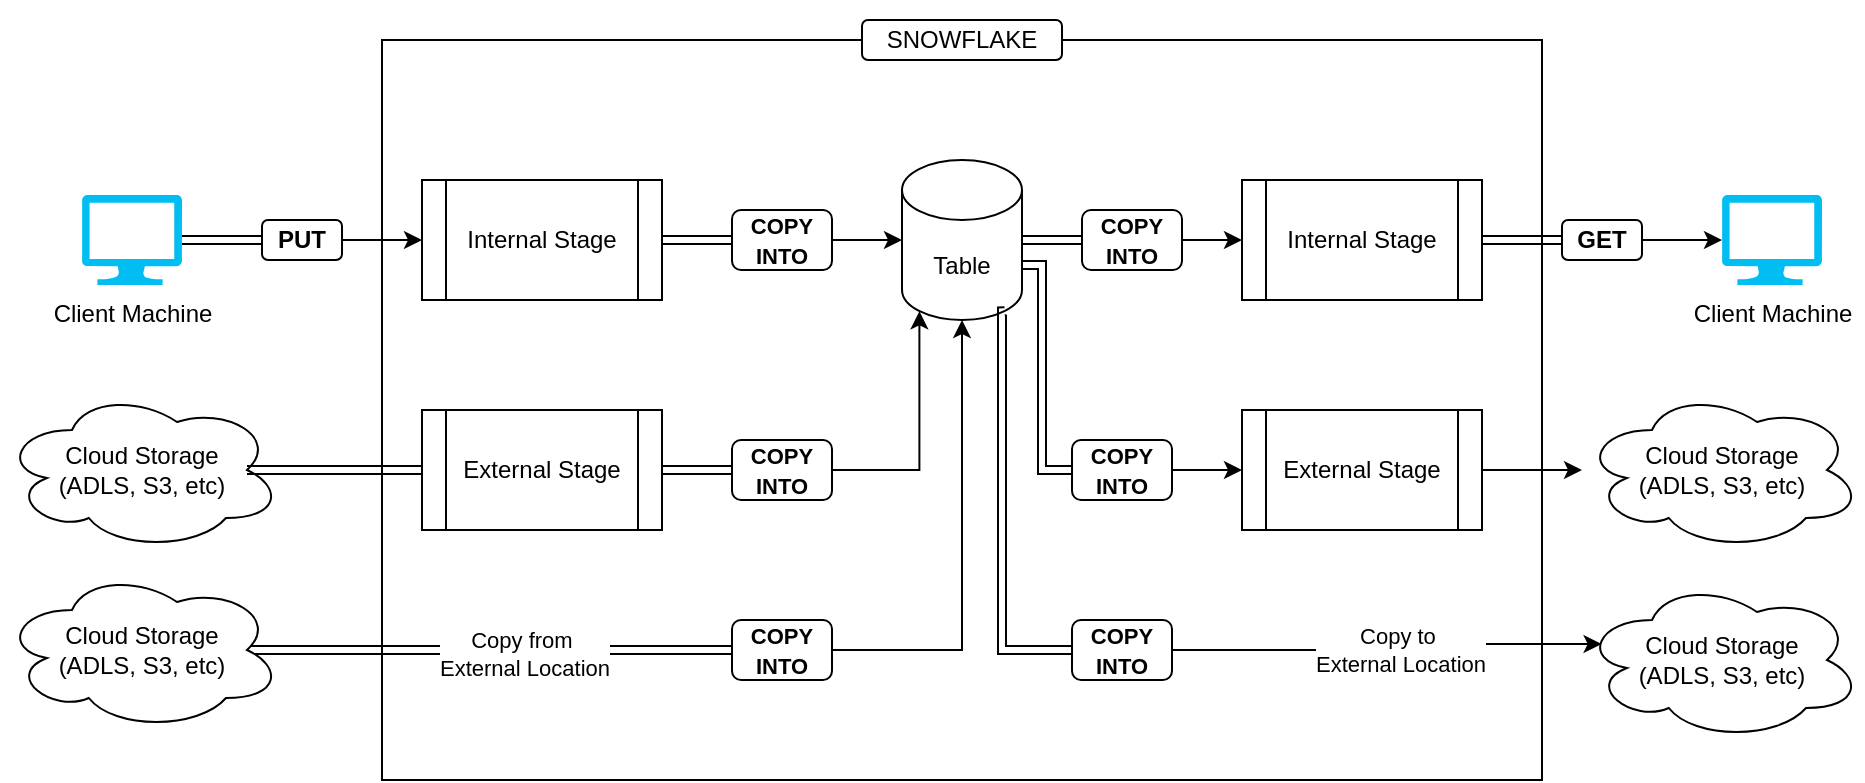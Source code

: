 <mxfile version="24.6.4" type="github">
  <diagram name="Page-1" id="io0lHh7FbKfppIq_mu3F">
    <mxGraphModel dx="1354" dy="629" grid="0" gridSize="10" guides="1" tooltips="1" connect="1" arrows="1" fold="1" page="0" pageScale="1" pageWidth="850" pageHeight="1100" math="0" shadow="0">
      <root>
        <mxCell id="0" />
        <mxCell id="1" parent="0" />
        <mxCell id="u2mXcL9s0hkmE5oBHinV-46" value="" style="group" vertex="1" connectable="0" parent="1">
          <mxGeometry x="200" y="180" width="740" height="370" as="geometry" />
        </mxCell>
        <mxCell id="u2mXcL9s0hkmE5oBHinV-32" value="" style="rounded=0;whiteSpace=wrap;html=1;" vertex="1" parent="u2mXcL9s0hkmE5oBHinV-46">
          <mxGeometry y="20" width="580" height="370" as="geometry" />
        </mxCell>
        <mxCell id="u2mXcL9s0hkmE5oBHinV-23" value="SNOWFLAKE" style="rounded=1;whiteSpace=wrap;html=1;" vertex="1" parent="u2mXcL9s0hkmE5oBHinV-46">
          <mxGeometry x="240" y="10" width="100" height="20" as="geometry" />
        </mxCell>
        <mxCell id="u2mXcL9s0hkmE5oBHinV-57" value="&lt;b&gt;&lt;font style=&quot;font-size: 11px;&quot;&gt;COPY INTO&lt;/font&gt;&lt;/b&gt;" style="rounded=1;whiteSpace=wrap;html=1;" vertex="1" parent="u2mXcL9s0hkmE5oBHinV-46">
          <mxGeometry x="175" y="220" width="50" height="30" as="geometry" />
        </mxCell>
        <mxCell id="u2mXcL9s0hkmE5oBHinV-58" value="&lt;b&gt;&lt;font style=&quot;font-size: 11px;&quot;&gt;COPY INTO&lt;/font&gt;&lt;/b&gt;" style="rounded=1;whiteSpace=wrap;html=1;" vertex="1" parent="u2mXcL9s0hkmE5oBHinV-46">
          <mxGeometry x="345" y="220" width="50" height="30" as="geometry" />
        </mxCell>
        <mxCell id="u2mXcL9s0hkmE5oBHinV-59" value="" style="edgeStyle=orthogonalEdgeStyle;rounded=0;orthogonalLoop=1;jettySize=auto;html=1;shape=link;exitX=0.875;exitY=0.5;exitDx=0;exitDy=0;exitPerimeter=0;" edge="1" parent="u2mXcL9s0hkmE5oBHinV-46" source="u2mXcL9s0hkmE5oBHinV-63" target="u2mXcL9s0hkmE5oBHinV-57">
          <mxGeometry relative="1" as="geometry">
            <mxPoint x="-50" y="235" as="sourcePoint" />
            <mxPoint x="234" y="235" as="targetPoint" />
          </mxGeometry>
        </mxCell>
        <mxCell id="u2mXcL9s0hkmE5oBHinV-60" value="&lt;div&gt;Cloud Storage&lt;/div&gt;&lt;div&gt;(ADLS, S3, etc)&lt;/div&gt;" style="ellipse;shape=cloud;whiteSpace=wrap;html=1;" vertex="1" parent="u2mXcL9s0hkmE5oBHinV-46">
          <mxGeometry x="-190" y="195" width="140" height="80" as="geometry" />
        </mxCell>
        <mxCell id="u2mXcL9s0hkmE5oBHinV-61" value="&lt;div&gt;Cloud Storage&lt;br&gt;&lt;/div&gt;&lt;div&gt;(ADLS, S3, etc)&lt;/div&gt;" style="ellipse;shape=cloud;whiteSpace=wrap;html=1;" vertex="1" parent="u2mXcL9s0hkmE5oBHinV-46">
          <mxGeometry x="600" y="195" width="140" height="80" as="geometry" />
        </mxCell>
        <mxCell id="u2mXcL9s0hkmE5oBHinV-62" style="edgeStyle=orthogonalEdgeStyle;rounded=0;orthogonalLoop=1;jettySize=auto;html=1;entryX=0;entryY=0.5;entryDx=0;entryDy=0;" edge="1" parent="u2mXcL9s0hkmE5oBHinV-46" source="u2mXcL9s0hkmE5oBHinV-58" target="u2mXcL9s0hkmE5oBHinV-68">
          <mxGeometry relative="1" as="geometry" />
        </mxCell>
        <mxCell id="u2mXcL9s0hkmE5oBHinV-49" value="&lt;b&gt;&lt;font style=&quot;font-size: 11px;&quot;&gt;COPY INTO&lt;/font&gt;&lt;/b&gt;" style="rounded=1;whiteSpace=wrap;html=1;" vertex="1" parent="u2mXcL9s0hkmE5oBHinV-46">
          <mxGeometry x="175" y="310" width="50" height="30" as="geometry" />
        </mxCell>
        <mxCell id="u2mXcL9s0hkmE5oBHinV-51" value="&lt;b&gt;&lt;font style=&quot;font-size: 11px;&quot;&gt;COPY INTO&lt;/font&gt;&lt;/b&gt;" style="rounded=1;whiteSpace=wrap;html=1;" vertex="1" parent="u2mXcL9s0hkmE5oBHinV-46">
          <mxGeometry x="345" y="310" width="50" height="30" as="geometry" />
        </mxCell>
        <mxCell id="u2mXcL9s0hkmE5oBHinV-48" value="" style="edgeStyle=orthogonalEdgeStyle;rounded=0;orthogonalLoop=1;jettySize=auto;html=1;shape=link;exitX=0.875;exitY=0.5;exitDx=0;exitDy=0;exitPerimeter=0;" edge="1" parent="u2mXcL9s0hkmE5oBHinV-46" target="u2mXcL9s0hkmE5oBHinV-49" source="u2mXcL9s0hkmE5oBHinV-50">
          <mxGeometry relative="1" as="geometry">
            <mxPoint x="-50" y="325" as="sourcePoint" />
            <mxPoint x="234" y="325" as="targetPoint" />
          </mxGeometry>
        </mxCell>
        <mxCell id="u2mXcL9s0hkmE5oBHinV-70" value="Copy from&amp;nbsp;&lt;div&gt;External Location&lt;/div&gt;" style="edgeLabel;html=1;align=center;verticalAlign=middle;resizable=0;points=[];" vertex="1" connectable="0" parent="u2mXcL9s0hkmE5oBHinV-48">
          <mxGeometry x="0.144" y="-2" relative="1" as="geometry">
            <mxPoint as="offset" />
          </mxGeometry>
        </mxCell>
        <mxCell id="u2mXcL9s0hkmE5oBHinV-50" value="&lt;div&gt;Cloud Storage&lt;/div&gt;&lt;div&gt;(ADLS, S3, etc)&lt;/div&gt;" style="ellipse;shape=cloud;whiteSpace=wrap;html=1;" vertex="1" parent="u2mXcL9s0hkmE5oBHinV-46">
          <mxGeometry x="-190" y="285" width="140" height="80" as="geometry" />
        </mxCell>
        <mxCell id="u2mXcL9s0hkmE5oBHinV-56" style="edgeStyle=orthogonalEdgeStyle;rounded=0;orthogonalLoop=1;jettySize=auto;html=1;entryX=0.07;entryY=0.4;entryDx=0;entryDy=0;entryPerimeter=0;" edge="1" parent="u2mXcL9s0hkmE5oBHinV-46" source="u2mXcL9s0hkmE5oBHinV-51" target="u2mXcL9s0hkmE5oBHinV-53">
          <mxGeometry relative="1" as="geometry" />
        </mxCell>
        <mxCell id="u2mXcL9s0hkmE5oBHinV-71" value="Copy to&amp;nbsp;&lt;div&gt;External Location&lt;/div&gt;" style="edgeLabel;html=1;align=center;verticalAlign=middle;resizable=0;points=[];" vertex="1" connectable="0" parent="u2mXcL9s0hkmE5oBHinV-56">
          <mxGeometry x="0.076" y="-3" relative="1" as="geometry">
            <mxPoint as="offset" />
          </mxGeometry>
        </mxCell>
        <mxCell id="u2mXcL9s0hkmE5oBHinV-53" value="&lt;div&gt;Cloud Storage&lt;br&gt;&lt;/div&gt;&lt;div&gt;(ADLS, S3, etc)&lt;/div&gt;" style="ellipse;shape=cloud;whiteSpace=wrap;html=1;" vertex="1" parent="u2mXcL9s0hkmE5oBHinV-46">
          <mxGeometry x="600" y="290" width="140" height="80" as="geometry" />
        </mxCell>
        <mxCell id="u2mXcL9s0hkmE5oBHinV-63" value="External Stage" style="shape=process;whiteSpace=wrap;html=1;backgroundOutline=1;" vertex="1" parent="u2mXcL9s0hkmE5oBHinV-46">
          <mxGeometry x="20" y="205" width="120" height="60" as="geometry" />
        </mxCell>
        <mxCell id="u2mXcL9s0hkmE5oBHinV-64" value="" style="edgeStyle=orthogonalEdgeStyle;rounded=0;orthogonalLoop=1;jettySize=auto;html=1;shape=link;exitX=0.875;exitY=0.5;exitDx=0;exitDy=0;exitPerimeter=0;" edge="1" parent="u2mXcL9s0hkmE5oBHinV-46" source="u2mXcL9s0hkmE5oBHinV-60" target="u2mXcL9s0hkmE5oBHinV-63">
          <mxGeometry relative="1" as="geometry">
            <mxPoint x="133" y="415" as="sourcePoint" />
            <mxPoint x="365" y="415" as="targetPoint" />
          </mxGeometry>
        </mxCell>
        <mxCell id="u2mXcL9s0hkmE5oBHinV-69" value="" style="edgeStyle=orthogonalEdgeStyle;rounded=0;orthogonalLoop=1;jettySize=auto;html=1;" edge="1" parent="u2mXcL9s0hkmE5oBHinV-46" source="u2mXcL9s0hkmE5oBHinV-68" target="u2mXcL9s0hkmE5oBHinV-61">
          <mxGeometry relative="1" as="geometry" />
        </mxCell>
        <mxCell id="u2mXcL9s0hkmE5oBHinV-68" value="External Stage" style="shape=process;whiteSpace=wrap;html=1;backgroundOutline=1;" vertex="1" parent="u2mXcL9s0hkmE5oBHinV-46">
          <mxGeometry x="430" y="205" width="120" height="60" as="geometry" />
        </mxCell>
        <mxCell id="u2mXcL9s0hkmE5oBHinV-38" value="" style="edgeStyle=orthogonalEdgeStyle;rounded=0;orthogonalLoop=1;jettySize=auto;html=1;shape=link;" edge="1" parent="1" source="u2mXcL9s0hkmE5oBHinV-20" target="u2mXcL9s0hkmE5oBHinV-37">
          <mxGeometry relative="1" as="geometry" />
        </mxCell>
        <mxCell id="u2mXcL9s0hkmE5oBHinV-20" value="Table" style="shape=cylinder3;whiteSpace=wrap;html=1;boundedLbl=1;backgroundOutline=1;size=15;" vertex="1" parent="1">
          <mxGeometry x="460" y="260" width="60" height="80" as="geometry" />
        </mxCell>
        <mxCell id="u2mXcL9s0hkmE5oBHinV-25" style="edgeStyle=orthogonalEdgeStyle;rounded=0;orthogonalLoop=1;jettySize=auto;html=1;" edge="1" parent="1" source="u2mXcL9s0hkmE5oBHinV-34" target="u2mXcL9s0hkmE5oBHinV-20">
          <mxGeometry relative="1" as="geometry" />
        </mxCell>
        <mxCell id="u2mXcL9s0hkmE5oBHinV-24" value="Client Machine" style="verticalLabelPosition=bottom;html=1;verticalAlign=top;align=center;strokeColor=none;fillColor=#00BEF2;shape=mxgraph.azure.computer;pointerEvents=1;" vertex="1" parent="1">
          <mxGeometry x="50" y="277.5" width="50" height="45" as="geometry" />
        </mxCell>
        <mxCell id="u2mXcL9s0hkmE5oBHinV-28" value="" style="edgeStyle=orthogonalEdgeStyle;rounded=0;orthogonalLoop=1;jettySize=auto;html=1;" edge="1" parent="1" source="u2mXcL9s0hkmE5oBHinV-30" target="u2mXcL9s0hkmE5oBHinV-27">
          <mxGeometry relative="1" as="geometry">
            <mxPoint x="100" y="300" as="sourcePoint" />
            <mxPoint x="395" y="300" as="targetPoint" />
          </mxGeometry>
        </mxCell>
        <mxCell id="u2mXcL9s0hkmE5oBHinV-27" value="Internal Stage" style="shape=process;whiteSpace=wrap;html=1;backgroundOutline=1;" vertex="1" parent="1">
          <mxGeometry x="220" y="270" width="120" height="60" as="geometry" />
        </mxCell>
        <mxCell id="u2mXcL9s0hkmE5oBHinV-31" value="" style="edgeStyle=orthogonalEdgeStyle;rounded=0;orthogonalLoop=1;jettySize=auto;html=1;shape=link;" edge="1" parent="1" source="u2mXcL9s0hkmE5oBHinV-24" target="u2mXcL9s0hkmE5oBHinV-30">
          <mxGeometry relative="1" as="geometry">
            <mxPoint x="100" y="300" as="sourcePoint" />
            <mxPoint x="220" y="300" as="targetPoint" />
          </mxGeometry>
        </mxCell>
        <mxCell id="u2mXcL9s0hkmE5oBHinV-30" value="&lt;b&gt;PUT&lt;/b&gt;" style="rounded=1;whiteSpace=wrap;html=1;" vertex="1" parent="1">
          <mxGeometry x="140" y="290" width="40" height="20" as="geometry" />
        </mxCell>
        <mxCell id="u2mXcL9s0hkmE5oBHinV-35" value="" style="edgeStyle=orthogonalEdgeStyle;rounded=0;orthogonalLoop=1;jettySize=auto;html=1;shape=link;" edge="1" parent="1" source="u2mXcL9s0hkmE5oBHinV-27" target="u2mXcL9s0hkmE5oBHinV-34">
          <mxGeometry relative="1" as="geometry">
            <mxPoint x="340" y="300" as="sourcePoint" />
            <mxPoint x="444" y="300" as="targetPoint" />
          </mxGeometry>
        </mxCell>
        <mxCell id="u2mXcL9s0hkmE5oBHinV-34" value="&lt;b&gt;&lt;font style=&quot;font-size: 11px;&quot;&gt;COPY INTO&lt;/font&gt;&lt;/b&gt;" style="rounded=1;whiteSpace=wrap;html=1;" vertex="1" parent="1">
          <mxGeometry x="375" y="285" width="50" height="30" as="geometry" />
        </mxCell>
        <mxCell id="u2mXcL9s0hkmE5oBHinV-43" value="" style="edgeStyle=orthogonalEdgeStyle;rounded=0;orthogonalLoop=1;jettySize=auto;html=1;shape=link;" edge="1" parent="1" source="u2mXcL9s0hkmE5oBHinV-36" target="u2mXcL9s0hkmE5oBHinV-42">
          <mxGeometry relative="1" as="geometry" />
        </mxCell>
        <mxCell id="u2mXcL9s0hkmE5oBHinV-36" value="Internal Stage" style="shape=process;whiteSpace=wrap;html=1;backgroundOutline=1;" vertex="1" parent="1">
          <mxGeometry x="630" y="270" width="120" height="60" as="geometry" />
        </mxCell>
        <mxCell id="u2mXcL9s0hkmE5oBHinV-39" value="" style="edgeStyle=orthogonalEdgeStyle;rounded=0;orthogonalLoop=1;jettySize=auto;html=1;" edge="1" parent="1" source="u2mXcL9s0hkmE5oBHinV-37" target="u2mXcL9s0hkmE5oBHinV-36">
          <mxGeometry relative="1" as="geometry" />
        </mxCell>
        <mxCell id="u2mXcL9s0hkmE5oBHinV-37" value="&lt;b&gt;&lt;font style=&quot;font-size: 11px;&quot;&gt;COPY INTO&lt;/font&gt;&lt;/b&gt;" style="rounded=1;whiteSpace=wrap;html=1;" vertex="1" parent="1">
          <mxGeometry x="550" y="285" width="50" height="30" as="geometry" />
        </mxCell>
        <mxCell id="u2mXcL9s0hkmE5oBHinV-40" value="Client Machine" style="verticalLabelPosition=bottom;html=1;verticalAlign=top;align=center;strokeColor=none;fillColor=#00BEF2;shape=mxgraph.azure.computer;pointerEvents=1;" vertex="1" parent="1">
          <mxGeometry x="870" y="277.5" width="50" height="45" as="geometry" />
        </mxCell>
        <mxCell id="u2mXcL9s0hkmE5oBHinV-44" value="" style="edgeStyle=orthogonalEdgeStyle;rounded=0;orthogonalLoop=1;jettySize=auto;html=1;" edge="1" parent="1" source="u2mXcL9s0hkmE5oBHinV-42" target="u2mXcL9s0hkmE5oBHinV-40">
          <mxGeometry relative="1" as="geometry" />
        </mxCell>
        <mxCell id="u2mXcL9s0hkmE5oBHinV-42" value="&lt;b&gt;GET&lt;/b&gt;" style="rounded=1;whiteSpace=wrap;html=1;" vertex="1" parent="1">
          <mxGeometry x="790" y="290" width="40" height="20" as="geometry" />
        </mxCell>
        <mxCell id="u2mXcL9s0hkmE5oBHinV-47" style="edgeStyle=orthogonalEdgeStyle;rounded=0;orthogonalLoop=1;jettySize=auto;html=1;" edge="1" parent="1" source="u2mXcL9s0hkmE5oBHinV-49" target="u2mXcL9s0hkmE5oBHinV-20">
          <mxGeometry relative="1" as="geometry">
            <mxPoint x="460" y="425" as="targetPoint" />
          </mxGeometry>
        </mxCell>
        <mxCell id="u2mXcL9s0hkmE5oBHinV-55" style="edgeStyle=orthogonalEdgeStyle;rounded=0;orthogonalLoop=1;jettySize=auto;html=1;entryX=0;entryY=0.5;entryDx=0;entryDy=0;exitX=0.855;exitY=1;exitDx=0;exitDy=-4.35;exitPerimeter=0;shape=link;" edge="1" parent="1" source="u2mXcL9s0hkmE5oBHinV-20" target="u2mXcL9s0hkmE5oBHinV-51">
          <mxGeometry relative="1" as="geometry">
            <mxPoint x="500" y="350" as="targetPoint" />
            <mxPoint x="435" y="435" as="sourcePoint" />
            <Array as="points">
              <mxPoint x="510" y="336" />
              <mxPoint x="510" y="505" />
            </Array>
          </mxGeometry>
        </mxCell>
        <mxCell id="u2mXcL9s0hkmE5oBHinV-65" style="edgeStyle=orthogonalEdgeStyle;rounded=0;orthogonalLoop=1;jettySize=auto;html=1;entryX=0.145;entryY=1;entryDx=0;entryDy=-4.35;entryPerimeter=0;" edge="1" parent="1" source="u2mXcL9s0hkmE5oBHinV-57" target="u2mXcL9s0hkmE5oBHinV-20">
          <mxGeometry relative="1" as="geometry" />
        </mxCell>
        <mxCell id="u2mXcL9s0hkmE5oBHinV-66" style="edgeStyle=orthogonalEdgeStyle;rounded=0;orthogonalLoop=1;jettySize=auto;html=1;exitX=1;exitY=0;exitDx=0;exitDy=52.5;exitPerimeter=0;shape=link;entryX=0;entryY=0.5;entryDx=0;entryDy=0;" edge="1" parent="1" source="u2mXcL9s0hkmE5oBHinV-20" target="u2mXcL9s0hkmE5oBHinV-58">
          <mxGeometry relative="1" as="geometry">
            <mxPoint x="579" y="499.5" as="targetPoint" />
            <mxPoint x="550" y="330.5" as="sourcePoint" />
            <Array as="points">
              <mxPoint x="530" y="312" />
              <mxPoint x="530" y="415" />
            </Array>
          </mxGeometry>
        </mxCell>
      </root>
    </mxGraphModel>
  </diagram>
</mxfile>

